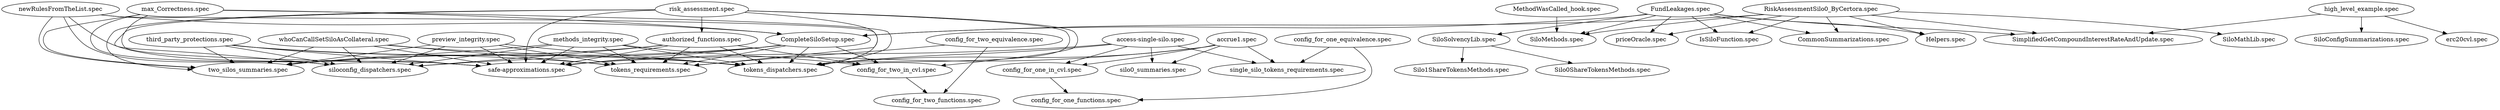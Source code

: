 digraph G {
    "max_Correctness.spec" -> "two_silos_summaries.spec";
    "preview_integrity.spec" -> "two_silos_summaries.spec";
    "newRulesFromTheList.spec" -> "two_silos_summaries.spec";
    "whoCanCallSetSiloAsCollateral.spec" -> "tokens_requirements.spec";
    "FundLeakages.spec" -> "CompleteSiloSetup.spec";
    "high_level_example.spec" -> "SimplifiedGetCompoundInterestRateAndUpdate.spec";
    "risk_assessment.spec" -> "siloconfig_dispatchers.spec";
    "high_level_example.spec" -> "SiloConfigSummarizations.spec";
    "access-single-silo.spec" -> "config_for_one_in_cvl.spec";
    "methods_integrity.spec" -> "siloconfig_dispatchers.spec";
    "CompleteSiloSetup.spec" -> "siloconfig_dispatchers.spec";
    "accrue1.spec" -> "safe-approximations.spec";
    "authorized_functions.spec" -> "tokens_dispatchers.spec";
    "config_for_one_equivalence.spec" -> "single_silo_tokens_requirements.spec";
    "authorized_functions.spec" -> "safe-approximations.spec";
    "authorized_functions.spec" -> "tokens_requirements.spec";
    "preview_integrity.spec" -> "siloconfig_dispatchers.spec";
    "high_level_example.spec" -> "erc20cvl.spec";
    "FundLeakages.spec" -> "SiloSolvencyLib.spec";
    "access-single-silo.spec" -> "silo0_summaries.spec";
    "MethodWasCalled_hook.spec" -> "SiloMethods.spec";
    "third_party_protections.spec" -> "tokens_dispatchers.spec";
    "methods_integrity.spec" -> "tokens_dispatchers.spec";
    "CompleteSiloSetup.spec" -> "tokens_dispatchers.spec";
    "access-single-silo.spec" -> "tokens_dispatchers.spec";
    "accrue1.spec" -> "single_silo_tokens_requirements.spec";
    "whoCanCallSetSiloAsCollateral.spec" -> "safe-approximations.spec";
    "third_party_protections.spec" -> "safe-approximations.spec";
    "third_party_protections.spec" -> "tokens_requirements.spec";
    "risk_assessment.spec" -> "config_for_two_in_cvl.spec";
    "methods_integrity.spec" -> "config_for_two_in_cvl.spec";
    "CompleteSiloSetup.spec" -> "config_for_two_in_cvl.spec";
    "whoCanCallSetSiloAsCollateral.spec" -> "two_silos_summaries.spec";
    "third_party_protections.spec" -> "two_silos_summaries.spec";
    "max_Correctness.spec" -> "siloconfig_dispatchers.spec";
    "newRulesFromTheList.spec" -> "siloconfig_dispatchers.spec";
    "risk_assessment.spec" -> "tokens_dispatchers.spec";
    "SiloSolvencyLib.spec" -> "Silo0ShareTokensMethods.spec";
    "RiskAssessmentSilo0_ByCertora.spec" -> "priceOracle.spec";
    "risk_assessment.spec" -> "tokens_requirements.spec";
    "RiskAssessmentSilo0_ByCertora.spec" -> "IsSiloFunction.spec";
    "config_for_two_equivalence.spec" -> "tokens_requirements.spec";
    "authorized_functions.spec" -> "two_silos_summaries.spec";
    "whoCanCallSetSiloAsCollateral.spec" -> "siloconfig_dispatchers.spec";
    "methods_integrity.spec" -> "safe-approximations.spec";
    "methods_integrity.spec" -> "tokens_requirements.spec";
    "accrue1.spec" -> "config_for_one_in_cvl.spec";
    "max_Correctness.spec" -> "tokens_dispatchers.spec";
    "CompleteSiloSetup.spec" -> "safe-approximations.spec";
    "CompleteSiloSetup.spec" -> "tokens_requirements.spec";
    "access-single-silo.spec" -> "safe-approximations.spec";
    "preview_integrity.spec" -> "tokens_dispatchers.spec";
    "newRulesFromTheList.spec" -> "tokens_dispatchers.spec";
    "FundLeakages.spec" -> "priceOracle.spec";
    "FundLeakages.spec" -> "IsSiloFunction.spec";
    "RiskAssessmentSilo0_ByCertora.spec" -> "SiloMethods.spec";
    "RiskAssessmentSilo0_ByCertora.spec" -> "SimplifiedGetCompoundInterestRateAndUpdate.spec";
    "preview_integrity.spec" -> "tokens_requirements.spec";
    "methods_integrity.spec" -> "two_silos_summaries.spec";
    "CompleteSiloSetup.spec" -> "two_silos_summaries.spec";
    "authorized_functions.spec" -> "siloconfig_dispatchers.spec";
    "RiskAssessmentSilo0_ByCertora.spec" -> "CommonSummarizations.spec";
    "FundLeakages.spec" -> "SiloMethods.spec";
    "access-single-silo.spec" -> "single_silo_tokens_requirements.spec";
    "SiloSolvencyLib.spec" -> "Silo1ShareTokensMethods.spec";
    "accrue1.spec" -> "silo0_summaries.spec";
    "FundLeakages.spec" -> "SimplifiedGetCompoundInterestRateAndUpdate.spec";
    "risk_assessment.spec" -> "authorized_functions.spec";
    "RiskAssessmentSilo0_ByCertora.spec" -> "Helpers.spec";
    "risk_assessment.spec" -> "safe-approximations.spec";
    "accrue1.spec" -> "tokens_dispatchers.spec";
    "max_Correctness.spec" -> "CompleteSiloSetup.spec";
    "FundLeakages.spec" -> "CommonSummarizations.spec";
    "config_for_one_in_cvl.spec" -> "config_for_one_functions.spec";
    "config_for_one_equivalence.spec" -> "config_for_one_functions.spec";
    "third_party_protections.spec" -> "siloconfig_dispatchers.spec";
    "newRulesFromTheList.spec" -> "CompleteSiloSetup.spec";
    "config_for_two_in_cvl.spec" -> "config_for_two_functions.spec";
    "FundLeakages.spec" -> "Helpers.spec";
    "RiskAssessmentSilo0_ByCertora.spec" -> "SiloMathLib.spec";
    "risk_assessment.spec" -> "two_silos_summaries.spec";
    "config_for_two_equivalence.spec" -> "config_for_two_functions.spec";
    "max_Correctness.spec" -> "safe-approximations.spec";
    "preview_integrity.spec" -> "safe-approximations.spec";
    "newRulesFromTheList.spec" -> "safe-approximations.spec";
    "RiskAssessmentSilo0_ByCertora.spec" -> "CompleteSiloSetup.spec";
    "whoCanCallSetSiloAsCollateral.spec" -> "tokens_dispatchers.spec";
    "authorized_functions.spec" -> "config_for_two_in_cvl.spec";
}
